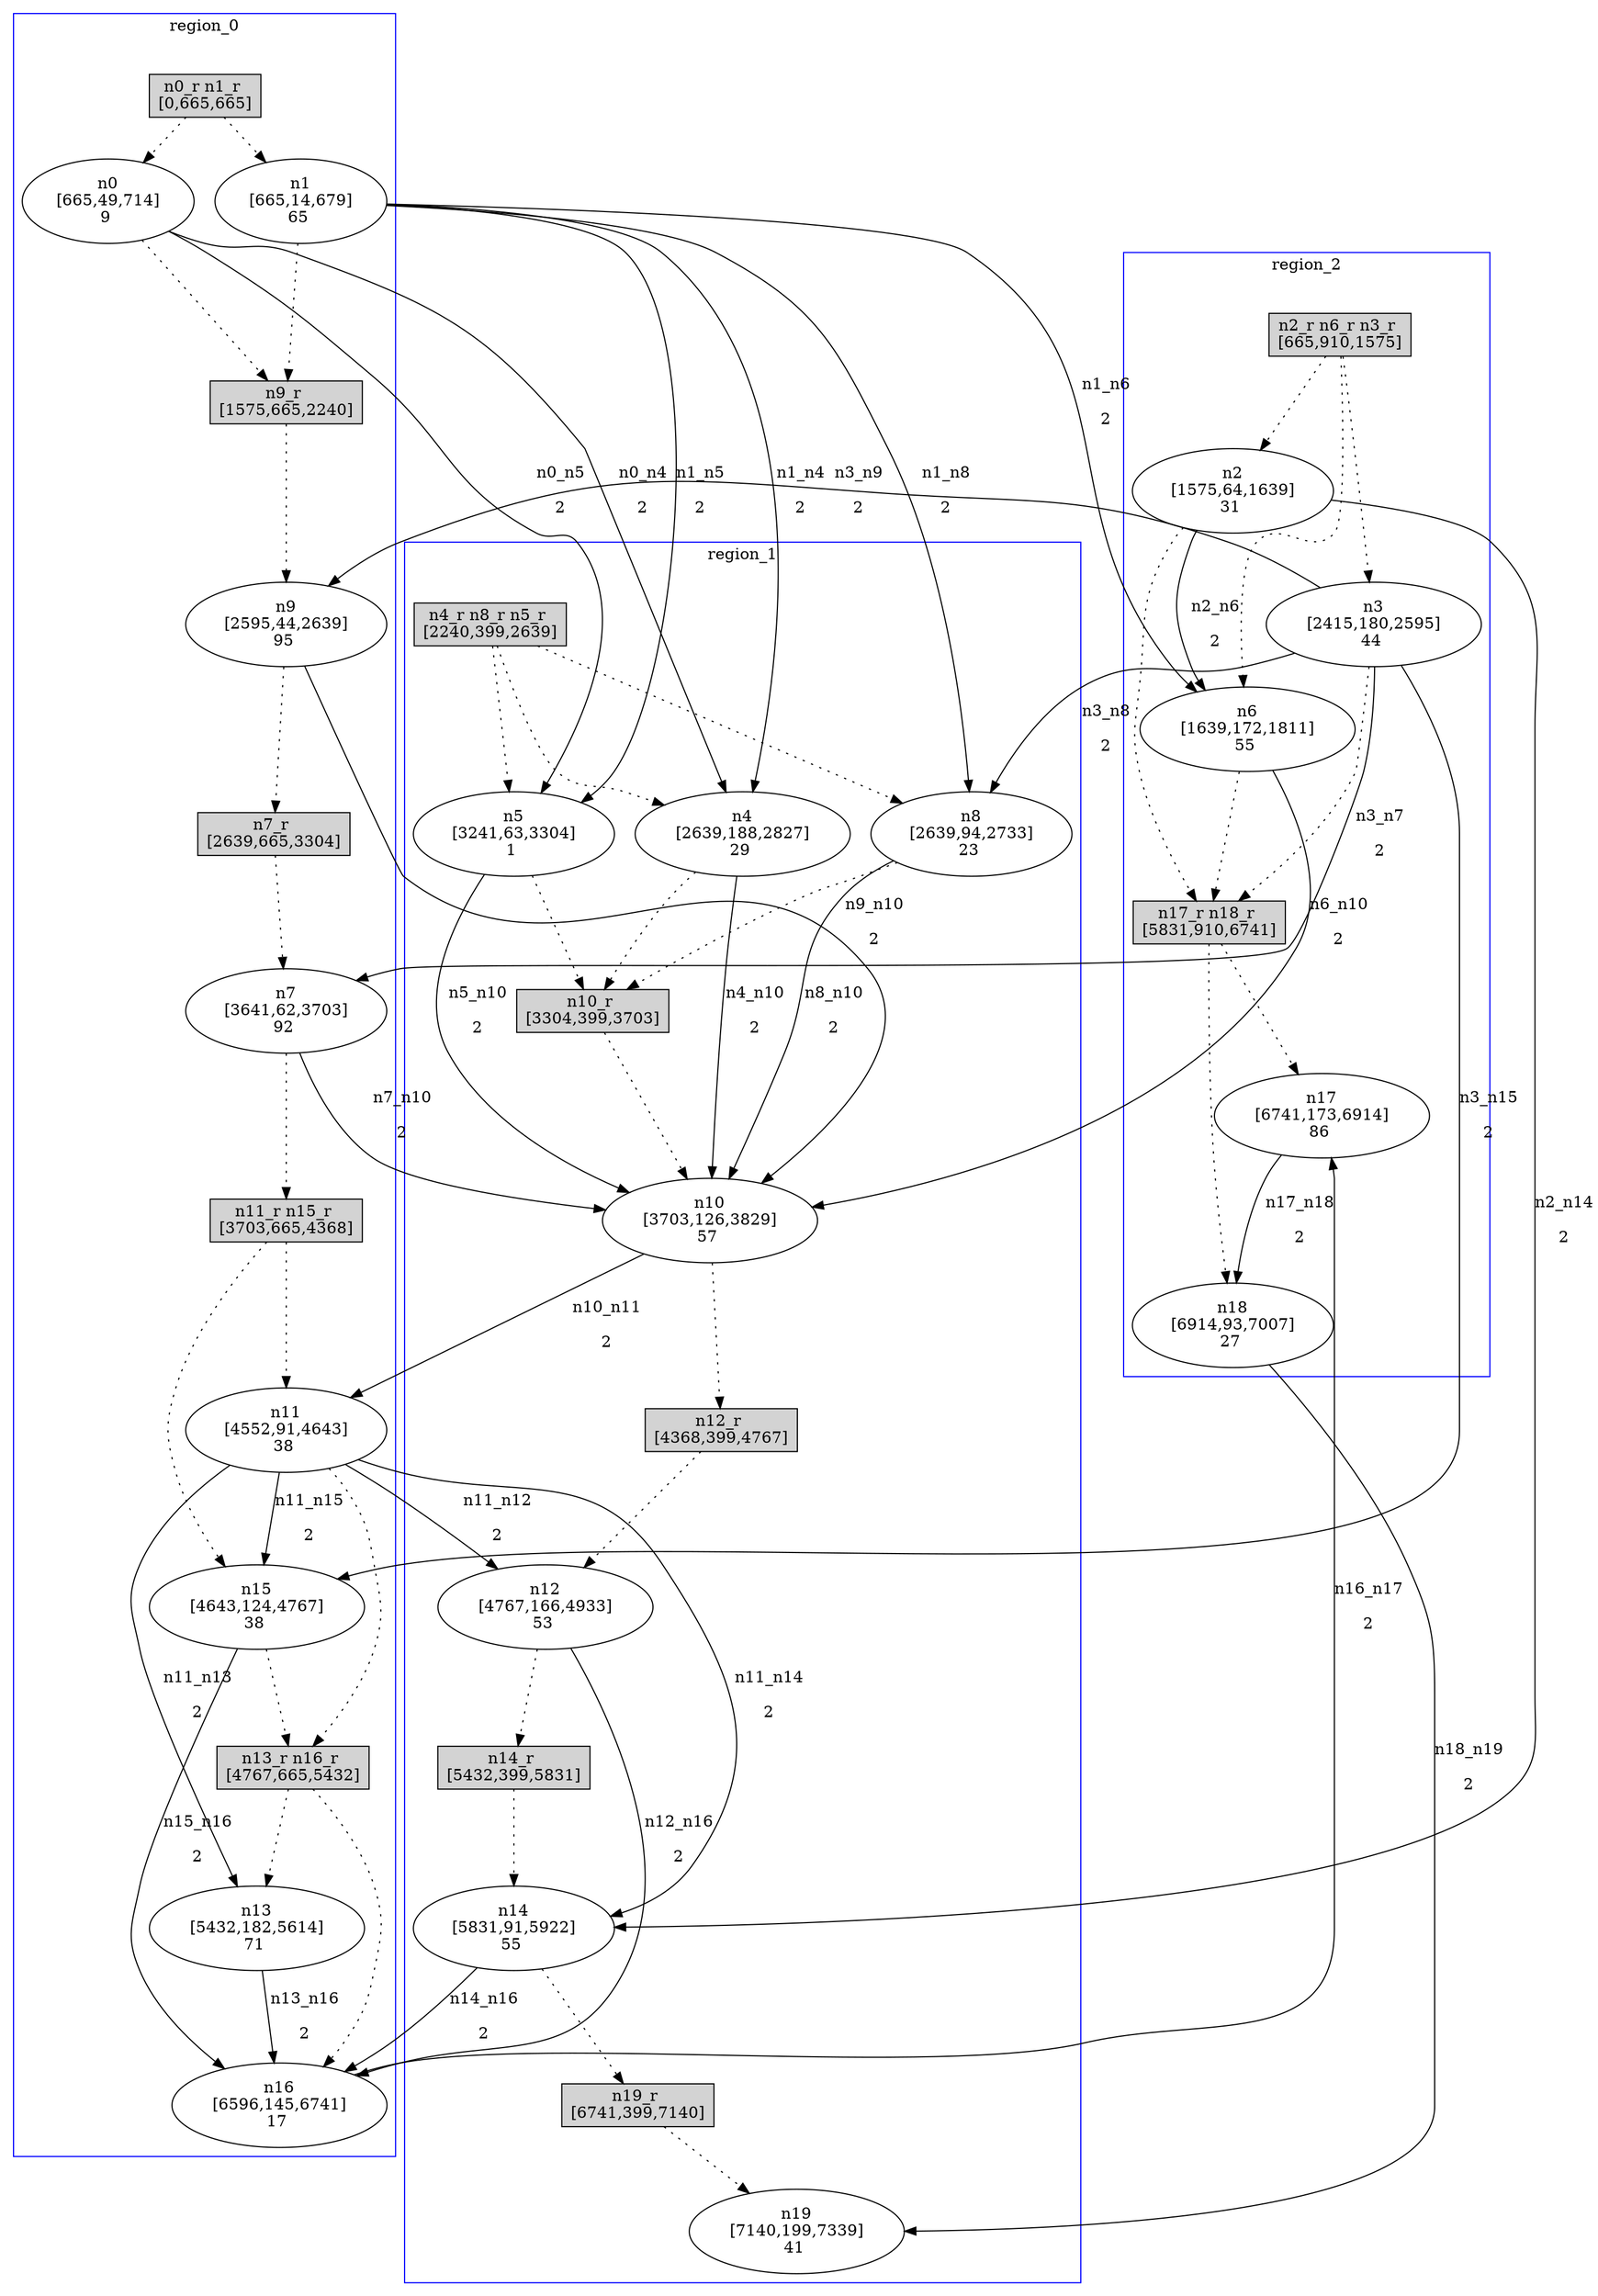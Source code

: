 //3-LSsolveMIPnSolStatus 9.
//4-SL 7339.
//5-LSsolveMIPsolveTime(double) 1800.04.
//6-reconfigurateNum(int) 12.
//7-reconfigurateTime(int) 7140.
digraph test_0 {
	size="28,40";
	subgraph cluster0 {
		stytle=filled;
		color=blue;
		label=region_0;
		reconfNode_0_1 [ shape = box, style = filled, label = "n0_r n1_r \n[0,665,665]" ];
		n0 [ label="n0\n[665,49,714]\n9 " ];
		n1 [ label="n1\n[665,14,679]\n65 " ];
		reconfNode_0_1 -> n0 [ style = dotted ];
		reconfNode_0_1 -> n1 [ style = dotted ];
		n0 -> reconfNode_0_2 [ style = dotted ];
		n1 -> reconfNode_0_2 [ style = dotted ];
		reconfNode_0_2 [ shape = box, style = filled, label = "n9_r \n[1575,665,2240]" ];
		n9 [ label="n9\n[2595,44,2639]\n95 " ];
		reconfNode_0_2 -> n9 [ style = dotted ];
		n9 -> reconfNode_0_3 [ style = dotted ];
		reconfNode_0_3 [ shape = box, style = filled, label = "n7_r \n[2639,665,3304]" ];
		n7 [ label="n7\n[3641,62,3703]\n92 " ];
		reconfNode_0_3 -> n7 [ style = dotted ];
		n7 -> reconfNode_0_4 [ style = dotted ];
		reconfNode_0_4 [ shape = box, style = filled, label = "n11_r n15_r \n[3703,665,4368]" ];
		n11 [ label="n11\n[4552,91,4643]\n38 " ];
		n15 [ label="n15\n[4643,124,4767]\n38 " ];
		reconfNode_0_4 -> n11 [ style = dotted ];
		reconfNode_0_4 -> n15 [ style = dotted ];
		n11 -> reconfNode_0_5 [ style = dotted ];
		n15 -> reconfNode_0_5 [ style = dotted ];
		reconfNode_0_5 [ shape = box, style = filled, label = "n13_r n16_r \n[4767,665,5432]" ];
		n13 [ label="n13\n[5432,182,5614]\n71 " ];
		n16 [ label="n16\n[6596,145,6741]\n17 " ];
		reconfNode_0_5 -> n13 [ style = dotted ];
		reconfNode_0_5 -> n16 [ style = dotted ];
	}
	subgraph cluster1 {
		stytle=filled;
		color=blue;
		label=region_1;
		reconfNode_1_1 [ shape = box, style = filled, label = "n4_r n8_r n5_r \n[2240,399,2639]" ];
		n4 [ label="n4\n[2639,188,2827]\n29 " ];
		n8 [ label="n8\n[2639,94,2733]\n23 " ];
		n5 [ label="n5\n[3241,63,3304]\n1 " ];
		reconfNode_1_1 -> n4 [ style = dotted ];
		reconfNode_1_1 -> n8 [ style = dotted ];
		reconfNode_1_1 -> n5 [ style = dotted ];
		n4 -> reconfNode_1_2 [ style = dotted ];
		n8 -> reconfNode_1_2 [ style = dotted ];
		n5 -> reconfNode_1_2 [ style = dotted ];
		reconfNode_1_2 [ shape = box, style = filled, label = "n10_r \n[3304,399,3703]" ];
		n10 [ label="n10\n[3703,126,3829]\n57 " ];
		reconfNode_1_2 -> n10 [ style = dotted ];
		n10 -> reconfNode_1_3 [ style = dotted ];
		reconfNode_1_3 [ shape = box, style = filled, label = "n12_r \n[4368,399,4767]" ];
		n12 [ label="n12\n[4767,166,4933]\n53 " ];
		reconfNode_1_3 -> n12 [ style = dotted ];
		n12 -> reconfNode_1_4 [ style = dotted ];
		reconfNode_1_4 [ shape = box, style = filled, label = "n14_r \n[5432,399,5831]" ];
		n14 [ label="n14\n[5831,91,5922]\n55 " ];
		reconfNode_1_4 -> n14 [ style = dotted ];
		n14 -> reconfNode_1_5 [ style = dotted ];
		reconfNode_1_5 [ shape = box, style = filled, label = "n19_r \n[6741,399,7140]" ];
		n19 [ label="n19\n[7140,199,7339]\n41 " ];
		reconfNode_1_5 -> n19 [ style = dotted ];
	}
	subgraph cluster2 {
		stytle=filled;
		color=blue;
		label=region_2;
		reconfNode_2_1 [ shape = box, style = filled, label = "n2_r n6_r n3_r \n[665,910,1575]" ];
		n2 [ label="n2\n[1575,64,1639]\n31 " ];
		n6 [ label="n6\n[1639,172,1811]\n55 " ];
		n3 [ label="n3\n[2415,180,2595]\n44 " ];
		reconfNode_2_1 -> n2 [ style = dotted ];
		reconfNode_2_1 -> n6 [ style = dotted ];
		reconfNode_2_1 -> n3 [ style = dotted ];
		n2 -> reconfNode_2_2 [ style = dotted ];
		n6 -> reconfNode_2_2 [ style = dotted ];
		n3 -> reconfNode_2_2 [ style = dotted ];
		reconfNode_2_2 [ shape = box, style = filled, label = "n17_r n18_r \n[5831,910,6741]" ];
		n17 [ label="n17\n[6741,173,6914]\n86 " ];
		n18 [ label="n18\n[6914,93,7007]\n27 " ];
		reconfNode_2_2 -> n17 [ style = dotted ];
		reconfNode_2_2 -> n18 [ style = dotted ];
	}
	n0 -> n4 [ label="n0_n4\n2" ];
	n0 -> n5 [ label="n0_n5\n2" ];
	n4 -> n10 [ label="n4_n10\n2" ];
	n5 -> n10 [ label="n5_n10\n2" ];
	n1 -> n4 [ label="n1_n4\n2" ];
	n1 -> n5 [ label="n1_n5\n2" ];
	n1 -> n6 [ label="n1_n6\n2" ];
	n1 -> n8 [ label="n1_n8\n2" ];
	n6 -> n10 [ label="n6_n10\n2" ];
	n8 -> n10 [ label="n8_n10\n2" ];
	n2 -> n6 [ label="n2_n6\n2" ];
	n2 -> n14 [ label="n2_n14\n2" ];
	n14 -> n16 [ label="n14_n16\n2" ];
	n3 -> n7 [ label="n3_n7\n2" ];
	n3 -> n8 [ label="n3_n8\n2" ];
	n3 -> n9 [ label="n3_n9\n2" ];
	n3 -> n15 [ label="n3_n15\n2" ];
	n7 -> n10 [ label="n7_n10\n2" ];
	n9 -> n10 [ label="n9_n10\n2" ];
	n15 -> n16 [ label="n15_n16\n2" ];
	n10 -> n11 [ label="n10_n11\n2" ];
	n11 -> n12 [ label="n11_n12\n2" ];
	n11 -> n13 [ label="n11_n13\n2" ];
	n11 -> n14 [ label="n11_n14\n2" ];
	n11 -> n15 [ label="n11_n15\n2" ];
	n12 -> n16 [ label="n12_n16\n2" ];
	n13 -> n16 [ label="n13_n16\n2" ];
	n16 -> n17 [ label="n16_n17\n2" ];
	n17 -> n18 [ label="n17_n18\n2" ];
	n18 -> n19 [ label="n18_n19\n2" ];
}
